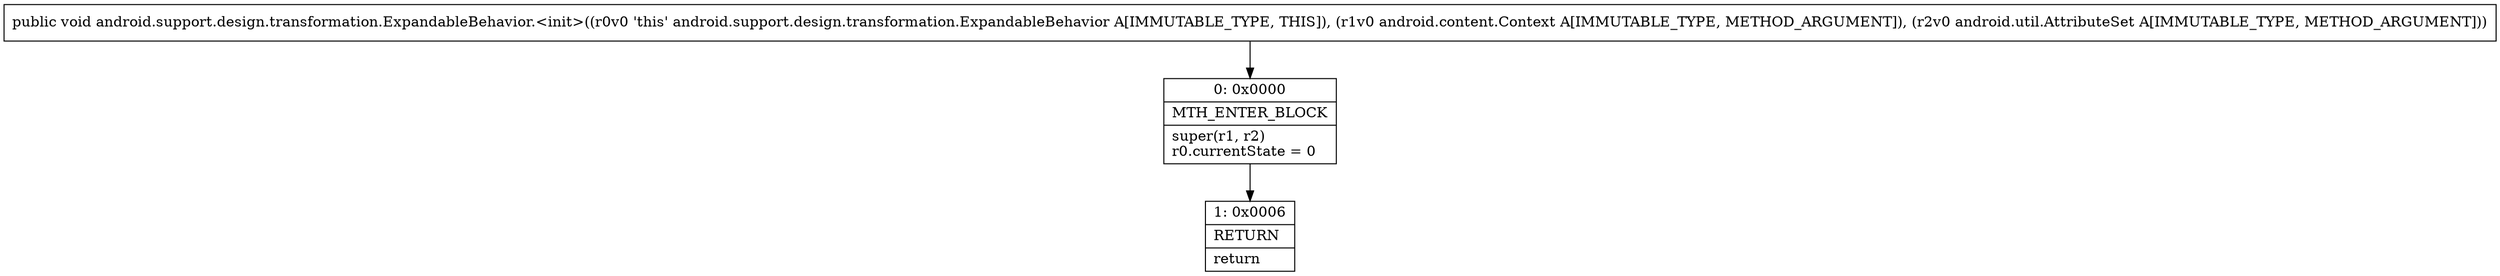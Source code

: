 digraph "CFG forandroid.support.design.transformation.ExpandableBehavior.\<init\>(Landroid\/content\/Context;Landroid\/util\/AttributeSet;)V" {
Node_0 [shape=record,label="{0\:\ 0x0000|MTH_ENTER_BLOCK\l|super(r1, r2)\lr0.currentState = 0\l}"];
Node_1 [shape=record,label="{1\:\ 0x0006|RETURN\l|return\l}"];
MethodNode[shape=record,label="{public void android.support.design.transformation.ExpandableBehavior.\<init\>((r0v0 'this' android.support.design.transformation.ExpandableBehavior A[IMMUTABLE_TYPE, THIS]), (r1v0 android.content.Context A[IMMUTABLE_TYPE, METHOD_ARGUMENT]), (r2v0 android.util.AttributeSet A[IMMUTABLE_TYPE, METHOD_ARGUMENT])) }"];
MethodNode -> Node_0;
Node_0 -> Node_1;
}


